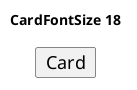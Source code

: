 @startuml
'!include ../../../plantuml-styles/plantuml-ae-skinparam-ex.iuml

skinparam CardFontSize 18

title CardFontSize 18

card Card

@enduml